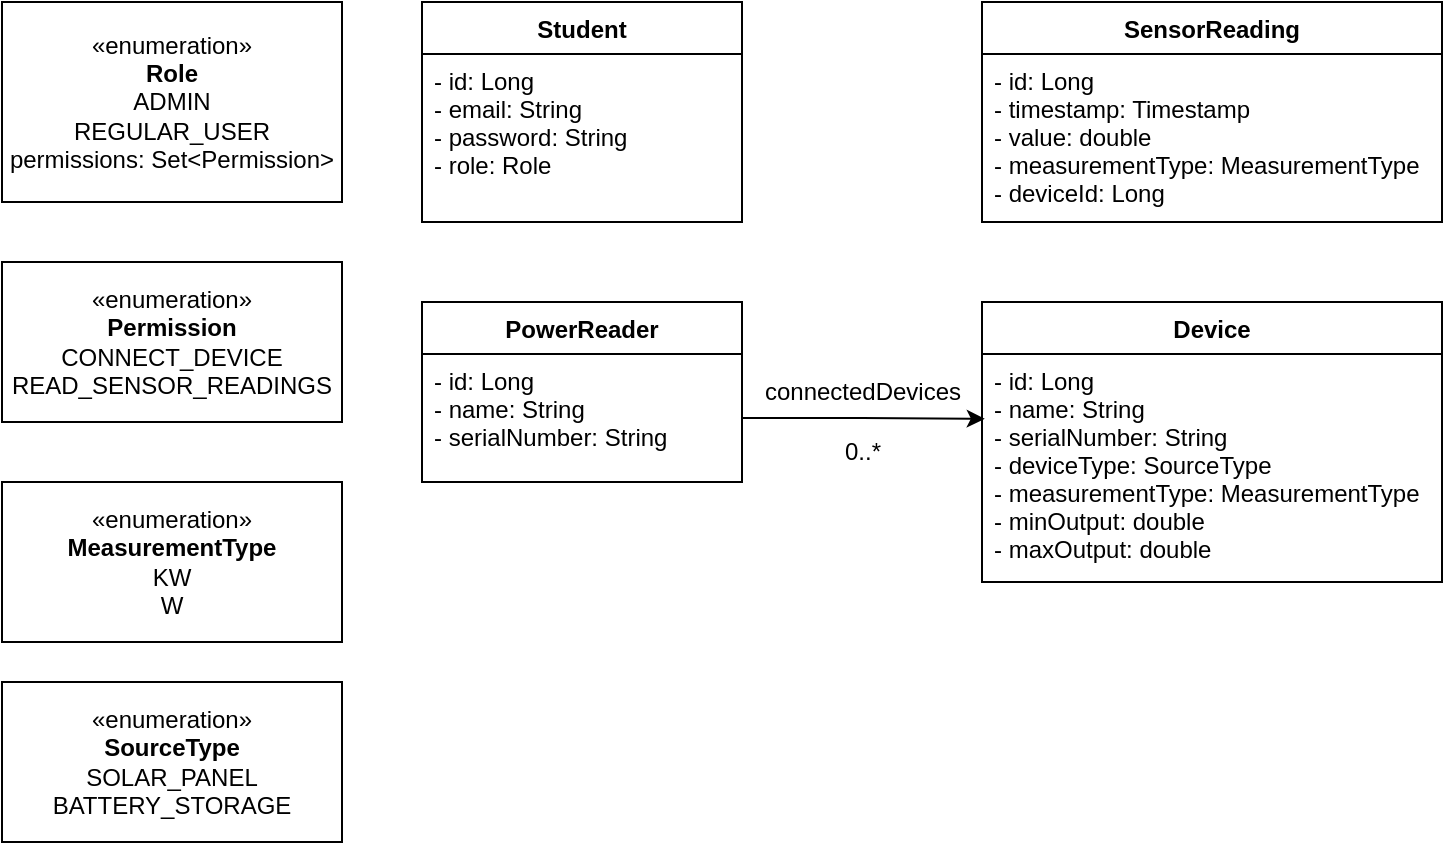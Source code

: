 <mxfile version="22.0.8" type="device">
  <diagram id="C5RBs43oDa-KdzZeNtuy" name="Page-1">
    <mxGraphModel dx="746" dy="502" grid="0" gridSize="10" guides="1" tooltips="1" connect="1" arrows="1" fold="1" page="1" pageScale="1" pageWidth="827" pageHeight="1169" math="0" shadow="0">
      <root>
        <mxCell id="WIyWlLk6GJQsqaUBKTNV-0" />
        <mxCell id="WIyWlLk6GJQsqaUBKTNV-1" parent="WIyWlLk6GJQsqaUBKTNV-0" />
        <mxCell id="zkfFHV4jXpPFQw0GAbJ--6" value="Student" style="swimlane;fontStyle=1;align=center;verticalAlign=top;childLayout=stackLayout;horizontal=1;startSize=26;horizontalStack=0;resizeParent=1;resizeLast=0;collapsible=1;marginBottom=0;rounded=0;shadow=0;strokeWidth=1;" parent="WIyWlLk6GJQsqaUBKTNV-1" vertex="1">
          <mxGeometry x="240" y="120" width="160" height="110" as="geometry">
            <mxRectangle x="130" y="380" width="160" height="26" as="alternateBounds" />
          </mxGeometry>
        </mxCell>
        <mxCell id="zkfFHV4jXpPFQw0GAbJ--7" value="- id: Long&#xa;- email: String&#xa;- password: String&#xa;- role: Role" style="text;align=left;verticalAlign=top;spacingLeft=4;spacingRight=4;overflow=hidden;rotatable=0;points=[[0,0.5],[1,0.5]];portConstraint=eastwest;" parent="zkfFHV4jXpPFQw0GAbJ--6" vertex="1">
          <mxGeometry y="26" width="160" height="64" as="geometry" />
        </mxCell>
        <mxCell id="v5x3tMt7XIVfssKCGF96-1" value="«enumeration»&lt;br&gt;&lt;b&gt;Role&lt;/b&gt;&lt;br&gt;ADMIN&lt;br&gt;REGULAR_USER&lt;br&gt;permissions: Set&amp;lt;Permission&amp;gt;" style="html=1;whiteSpace=wrap;" vertex="1" parent="WIyWlLk6GJQsqaUBKTNV-1">
          <mxGeometry x="30" y="120" width="170" height="100" as="geometry" />
        </mxCell>
        <mxCell id="v5x3tMt7XIVfssKCGF96-2" value="«enumeration»&lt;br&gt;&lt;b&gt;Permission&lt;/b&gt;&lt;br&gt;CONNECT_DEVICE&lt;br&gt;READ_SENSOR_READINGS&lt;br&gt;" style="html=1;whiteSpace=wrap;" vertex="1" parent="WIyWlLk6GJQsqaUBKTNV-1">
          <mxGeometry x="30" y="250" width="170" height="80" as="geometry" />
        </mxCell>
        <mxCell id="v5x3tMt7XIVfssKCGF96-3" value="SensorReading" style="swimlane;fontStyle=1;align=center;verticalAlign=top;childLayout=stackLayout;horizontal=1;startSize=26;horizontalStack=0;resizeParent=1;resizeLast=0;collapsible=1;marginBottom=0;rounded=0;shadow=0;strokeWidth=1;" vertex="1" parent="WIyWlLk6GJQsqaUBKTNV-1">
          <mxGeometry x="520" y="120" width="230" height="110" as="geometry">
            <mxRectangle x="130" y="380" width="160" height="26" as="alternateBounds" />
          </mxGeometry>
        </mxCell>
        <mxCell id="v5x3tMt7XIVfssKCGF96-4" value="- id: Long&#xa;- timestamp: Timestamp&#xa;- value: double&#xa;- measurementType: MeasurementType&#xa;- deviceId: Long" style="text;align=left;verticalAlign=top;spacingLeft=4;spacingRight=4;overflow=hidden;rotatable=0;points=[[0,0.5],[1,0.5]];portConstraint=eastwest;" vertex="1" parent="v5x3tMt7XIVfssKCGF96-3">
          <mxGeometry y="26" width="230" height="84" as="geometry" />
        </mxCell>
        <mxCell id="v5x3tMt7XIVfssKCGF96-5" value="«enumeration»&lt;br&gt;&lt;b&gt;MeasurementType&lt;/b&gt;&lt;br&gt;KW&lt;br&gt;W" style="html=1;whiteSpace=wrap;" vertex="1" parent="WIyWlLk6GJQsqaUBKTNV-1">
          <mxGeometry x="30" y="360" width="170" height="80" as="geometry" />
        </mxCell>
        <mxCell id="v5x3tMt7XIVfssKCGF96-6" value="PowerReader" style="swimlane;fontStyle=1;align=center;verticalAlign=top;childLayout=stackLayout;horizontal=1;startSize=26;horizontalStack=0;resizeParent=1;resizeLast=0;collapsible=1;marginBottom=0;rounded=0;shadow=0;strokeWidth=1;" vertex="1" parent="WIyWlLk6GJQsqaUBKTNV-1">
          <mxGeometry x="240" y="270" width="160" height="90" as="geometry">
            <mxRectangle x="130" y="380" width="160" height="26" as="alternateBounds" />
          </mxGeometry>
        </mxCell>
        <mxCell id="v5x3tMt7XIVfssKCGF96-7" value="- id: Long&#xa;- name: String&#xa;- serialNumber: String&#xa;" style="text;align=left;verticalAlign=top;spacingLeft=4;spacingRight=4;overflow=hidden;rotatable=0;points=[[0,0.5],[1,0.5]];portConstraint=eastwest;" vertex="1" parent="v5x3tMt7XIVfssKCGF96-6">
          <mxGeometry y="26" width="160" height="64" as="geometry" />
        </mxCell>
        <mxCell id="v5x3tMt7XIVfssKCGF96-8" value="Device" style="swimlane;fontStyle=1;align=center;verticalAlign=top;childLayout=stackLayout;horizontal=1;startSize=26;horizontalStack=0;resizeParent=1;resizeLast=0;collapsible=1;marginBottom=0;rounded=0;shadow=0;strokeWidth=1;" vertex="1" parent="WIyWlLk6GJQsqaUBKTNV-1">
          <mxGeometry x="520" y="270" width="230" height="140" as="geometry">
            <mxRectangle x="130" y="380" width="160" height="26" as="alternateBounds" />
          </mxGeometry>
        </mxCell>
        <mxCell id="v5x3tMt7XIVfssKCGF96-9" value="- id: Long&#xa;- name: String&#xa;- serialNumber: String&#xa;- deviceType: SourceType&#xa;- measurementType: MeasurementType&#xa;- minOutput: double&#xa;- maxOutput: double&#xa;&#xa;" style="text;align=left;verticalAlign=top;spacingLeft=4;spacingRight=4;overflow=hidden;rotatable=0;points=[[0,0.5],[1,0.5]];portConstraint=eastwest;" vertex="1" parent="v5x3tMt7XIVfssKCGF96-8">
          <mxGeometry y="26" width="230" height="114" as="geometry" />
        </mxCell>
        <mxCell id="v5x3tMt7XIVfssKCGF96-11" style="edgeStyle=orthogonalEdgeStyle;rounded=0;orthogonalLoop=1;jettySize=auto;html=1;exitX=1;exitY=0.5;exitDx=0;exitDy=0;entryX=0.006;entryY=0.284;entryDx=0;entryDy=0;entryPerimeter=0;" edge="1" parent="WIyWlLk6GJQsqaUBKTNV-1" source="v5x3tMt7XIVfssKCGF96-7" target="v5x3tMt7XIVfssKCGF96-9">
          <mxGeometry relative="1" as="geometry" />
        </mxCell>
        <mxCell id="v5x3tMt7XIVfssKCGF96-12" value="connectedDevices" style="text;html=1;align=center;verticalAlign=middle;resizable=0;points=[];autosize=1;strokeColor=none;fillColor=none;" vertex="1" parent="WIyWlLk6GJQsqaUBKTNV-1">
          <mxGeometry x="400" y="300" width="120" height="30" as="geometry" />
        </mxCell>
        <mxCell id="v5x3tMt7XIVfssKCGF96-13" value="0..*" style="text;html=1;align=center;verticalAlign=middle;resizable=0;points=[];autosize=1;strokeColor=none;fillColor=none;" vertex="1" parent="WIyWlLk6GJQsqaUBKTNV-1">
          <mxGeometry x="440" y="330" width="40" height="30" as="geometry" />
        </mxCell>
        <mxCell id="v5x3tMt7XIVfssKCGF96-14" value="«enumeration»&lt;br&gt;&lt;b&gt;SourceType&lt;/b&gt;&lt;br&gt;SOLAR_PANEL&lt;br&gt;BATTERY_STORAGE" style="html=1;whiteSpace=wrap;" vertex="1" parent="WIyWlLk6GJQsqaUBKTNV-1">
          <mxGeometry x="30" y="460" width="170" height="80" as="geometry" />
        </mxCell>
      </root>
    </mxGraphModel>
  </diagram>
</mxfile>
